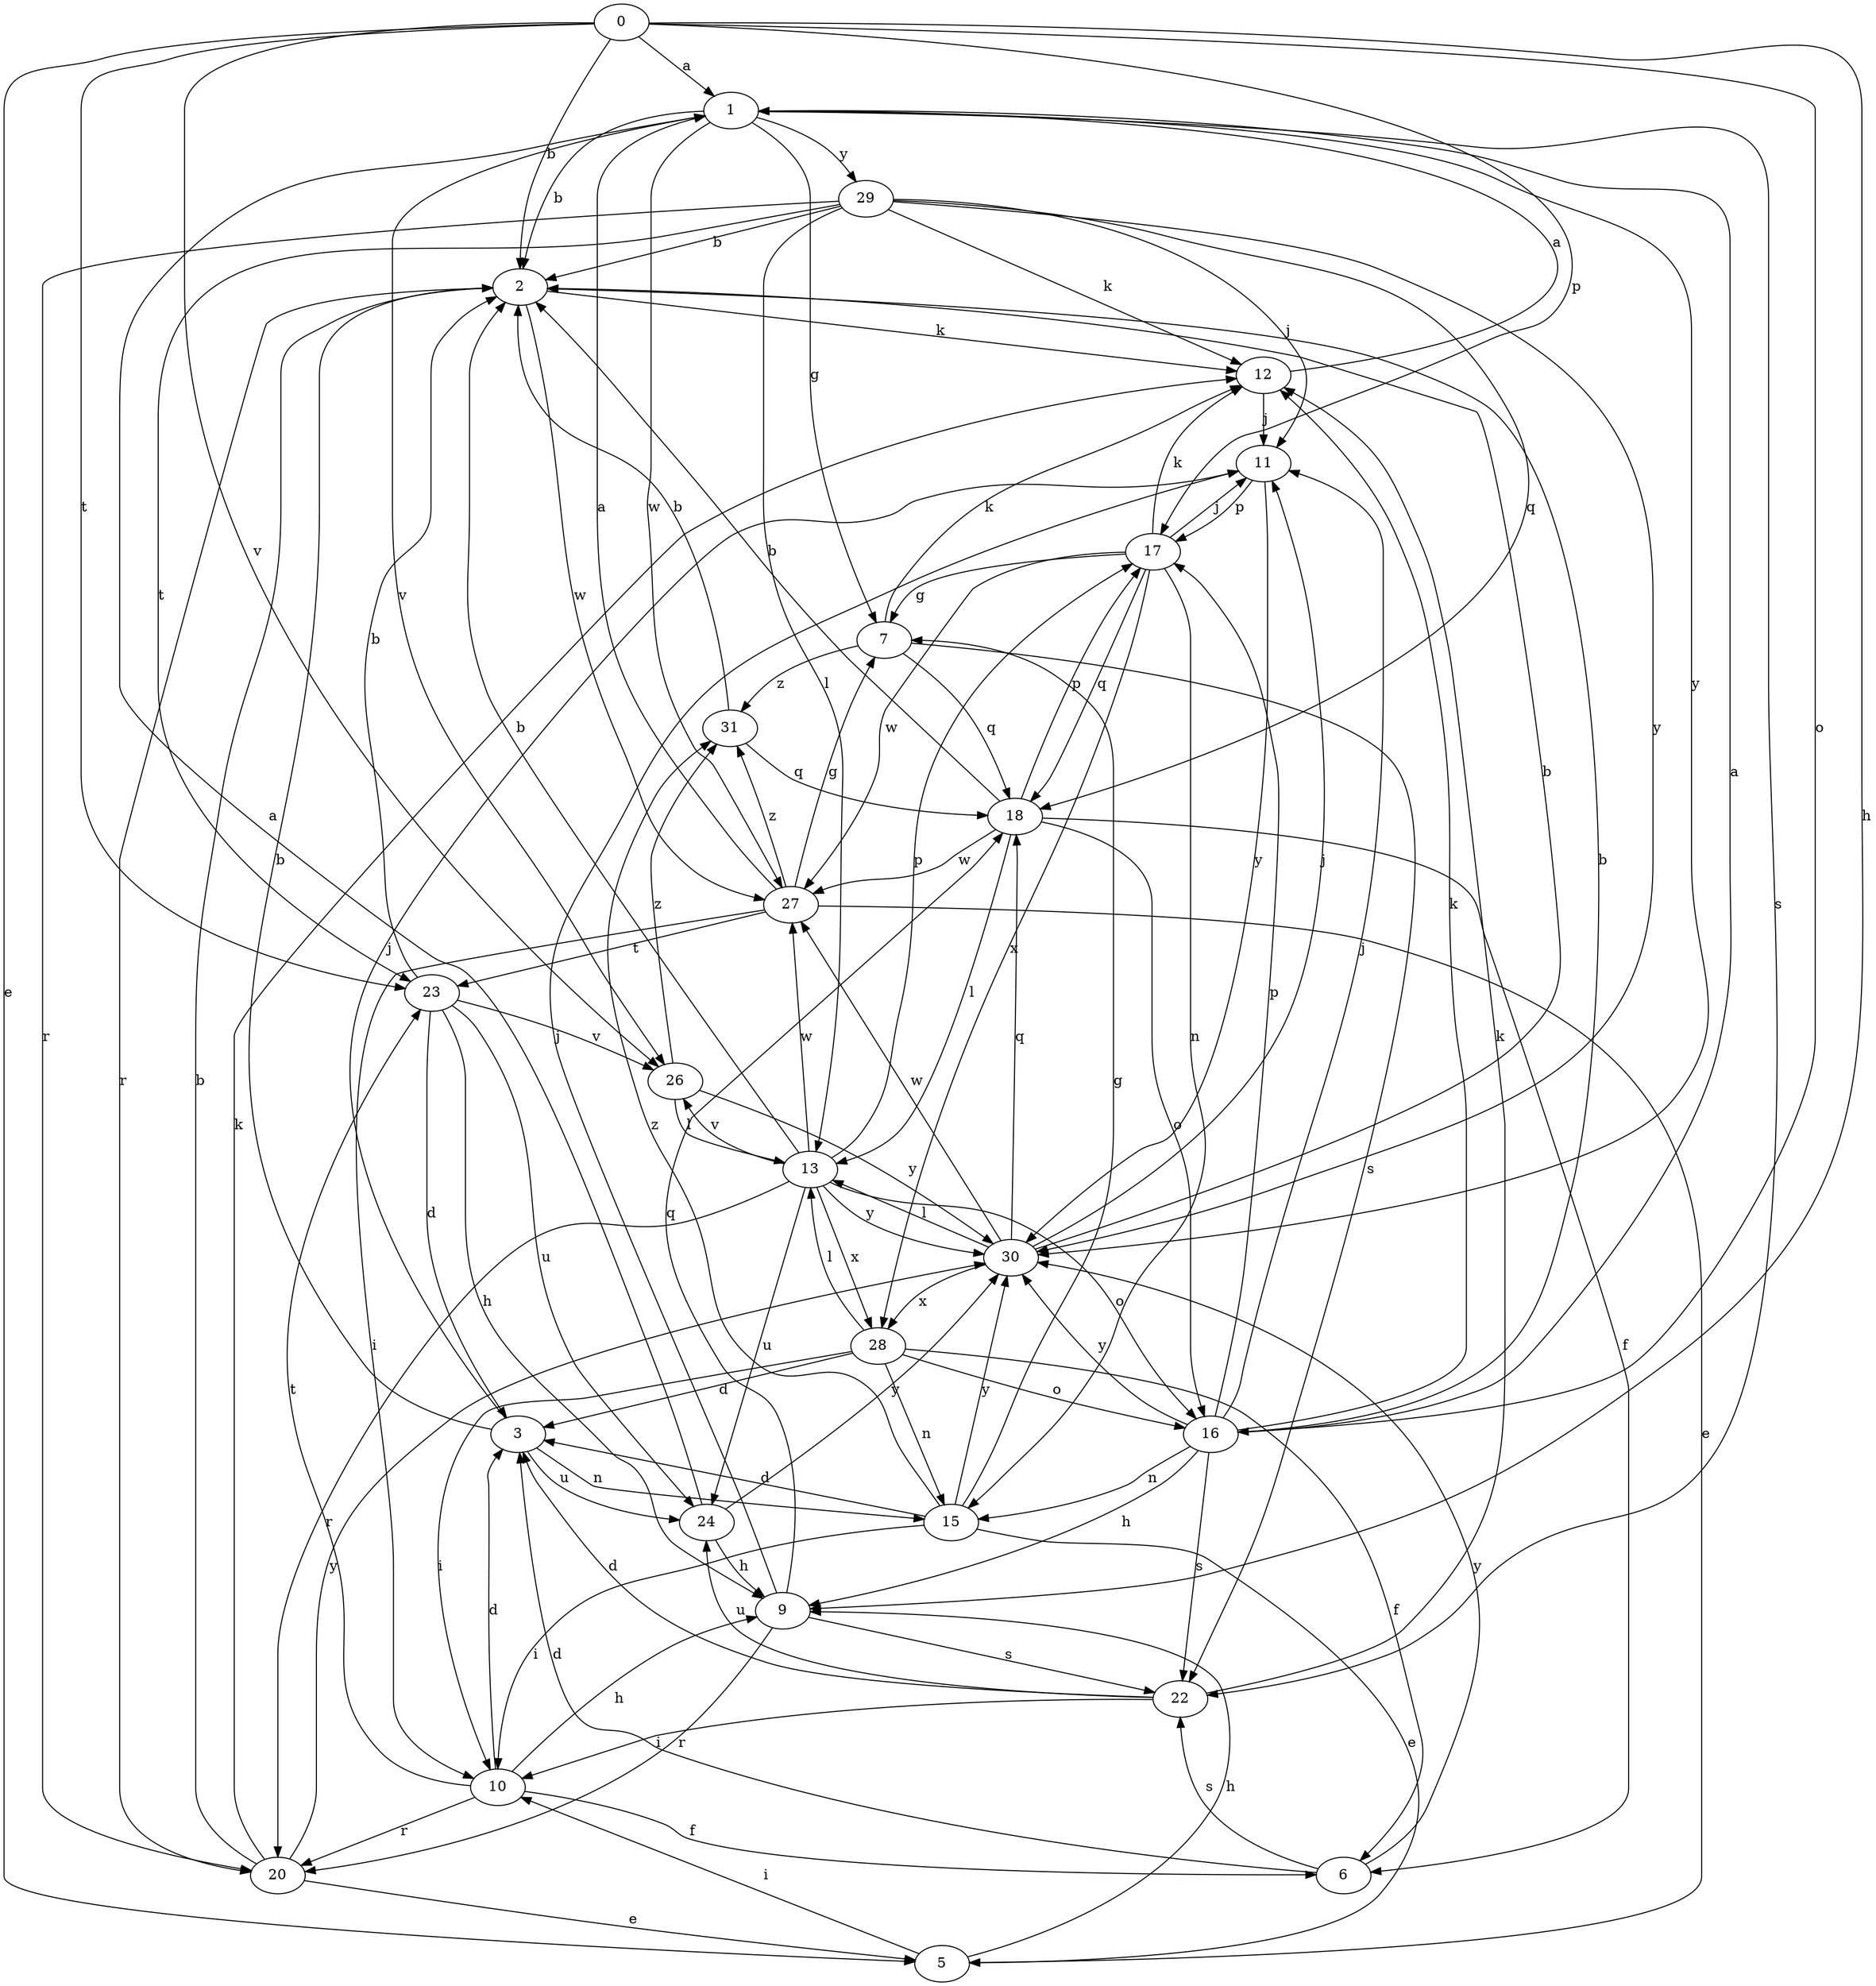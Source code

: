 strict digraph  {
0;
1;
2;
3;
5;
6;
7;
9;
10;
11;
12;
13;
15;
16;
17;
18;
20;
22;
23;
24;
26;
27;
28;
29;
30;
31;
0 -> 1  [label=a];
0 -> 2  [label=b];
0 -> 5  [label=e];
0 -> 9  [label=h];
0 -> 16  [label=o];
0 -> 17  [label=p];
0 -> 23  [label=t];
0 -> 26  [label=v];
1 -> 2  [label=b];
1 -> 7  [label=g];
1 -> 22  [label=s];
1 -> 26  [label=v];
1 -> 27  [label=w];
1 -> 29  [label=y];
1 -> 30  [label=y];
2 -> 12  [label=k];
2 -> 20  [label=r];
2 -> 27  [label=w];
3 -> 2  [label=b];
3 -> 11  [label=j];
3 -> 15  [label=n];
3 -> 24  [label=u];
5 -> 9  [label=h];
5 -> 10  [label=i];
6 -> 3  [label=d];
6 -> 22  [label=s];
6 -> 30  [label=y];
7 -> 12  [label=k];
7 -> 18  [label=q];
7 -> 22  [label=s];
7 -> 31  [label=z];
9 -> 11  [label=j];
9 -> 18  [label=q];
9 -> 20  [label=r];
9 -> 22  [label=s];
10 -> 3  [label=d];
10 -> 6  [label=f];
10 -> 9  [label=h];
10 -> 20  [label=r];
10 -> 23  [label=t];
11 -> 17  [label=p];
11 -> 30  [label=y];
12 -> 1  [label=a];
12 -> 11  [label=j];
13 -> 2  [label=b];
13 -> 16  [label=o];
13 -> 17  [label=p];
13 -> 20  [label=r];
13 -> 24  [label=u];
13 -> 26  [label=v];
13 -> 27  [label=w];
13 -> 28  [label=x];
13 -> 30  [label=y];
15 -> 3  [label=d];
15 -> 5  [label=e];
15 -> 7  [label=g];
15 -> 10  [label=i];
15 -> 30  [label=y];
15 -> 31  [label=z];
16 -> 1  [label=a];
16 -> 2  [label=b];
16 -> 9  [label=h];
16 -> 11  [label=j];
16 -> 12  [label=k];
16 -> 15  [label=n];
16 -> 17  [label=p];
16 -> 22  [label=s];
16 -> 30  [label=y];
17 -> 7  [label=g];
17 -> 11  [label=j];
17 -> 12  [label=k];
17 -> 15  [label=n];
17 -> 18  [label=q];
17 -> 27  [label=w];
17 -> 28  [label=x];
18 -> 2  [label=b];
18 -> 6  [label=f];
18 -> 13  [label=l];
18 -> 16  [label=o];
18 -> 17  [label=p];
18 -> 27  [label=w];
20 -> 2  [label=b];
20 -> 5  [label=e];
20 -> 12  [label=k];
20 -> 30  [label=y];
22 -> 3  [label=d];
22 -> 10  [label=i];
22 -> 12  [label=k];
22 -> 24  [label=u];
23 -> 2  [label=b];
23 -> 3  [label=d];
23 -> 9  [label=h];
23 -> 24  [label=u];
23 -> 26  [label=v];
24 -> 1  [label=a];
24 -> 9  [label=h];
24 -> 30  [label=y];
26 -> 13  [label=l];
26 -> 30  [label=y];
26 -> 31  [label=z];
27 -> 1  [label=a];
27 -> 5  [label=e];
27 -> 7  [label=g];
27 -> 10  [label=i];
27 -> 23  [label=t];
27 -> 31  [label=z];
28 -> 3  [label=d];
28 -> 6  [label=f];
28 -> 10  [label=i];
28 -> 13  [label=l];
28 -> 15  [label=n];
28 -> 16  [label=o];
29 -> 2  [label=b];
29 -> 11  [label=j];
29 -> 12  [label=k];
29 -> 13  [label=l];
29 -> 18  [label=q];
29 -> 20  [label=r];
29 -> 23  [label=t];
29 -> 30  [label=y];
30 -> 2  [label=b];
30 -> 11  [label=j];
30 -> 13  [label=l];
30 -> 18  [label=q];
30 -> 27  [label=w];
30 -> 28  [label=x];
31 -> 2  [label=b];
31 -> 18  [label=q];
}
